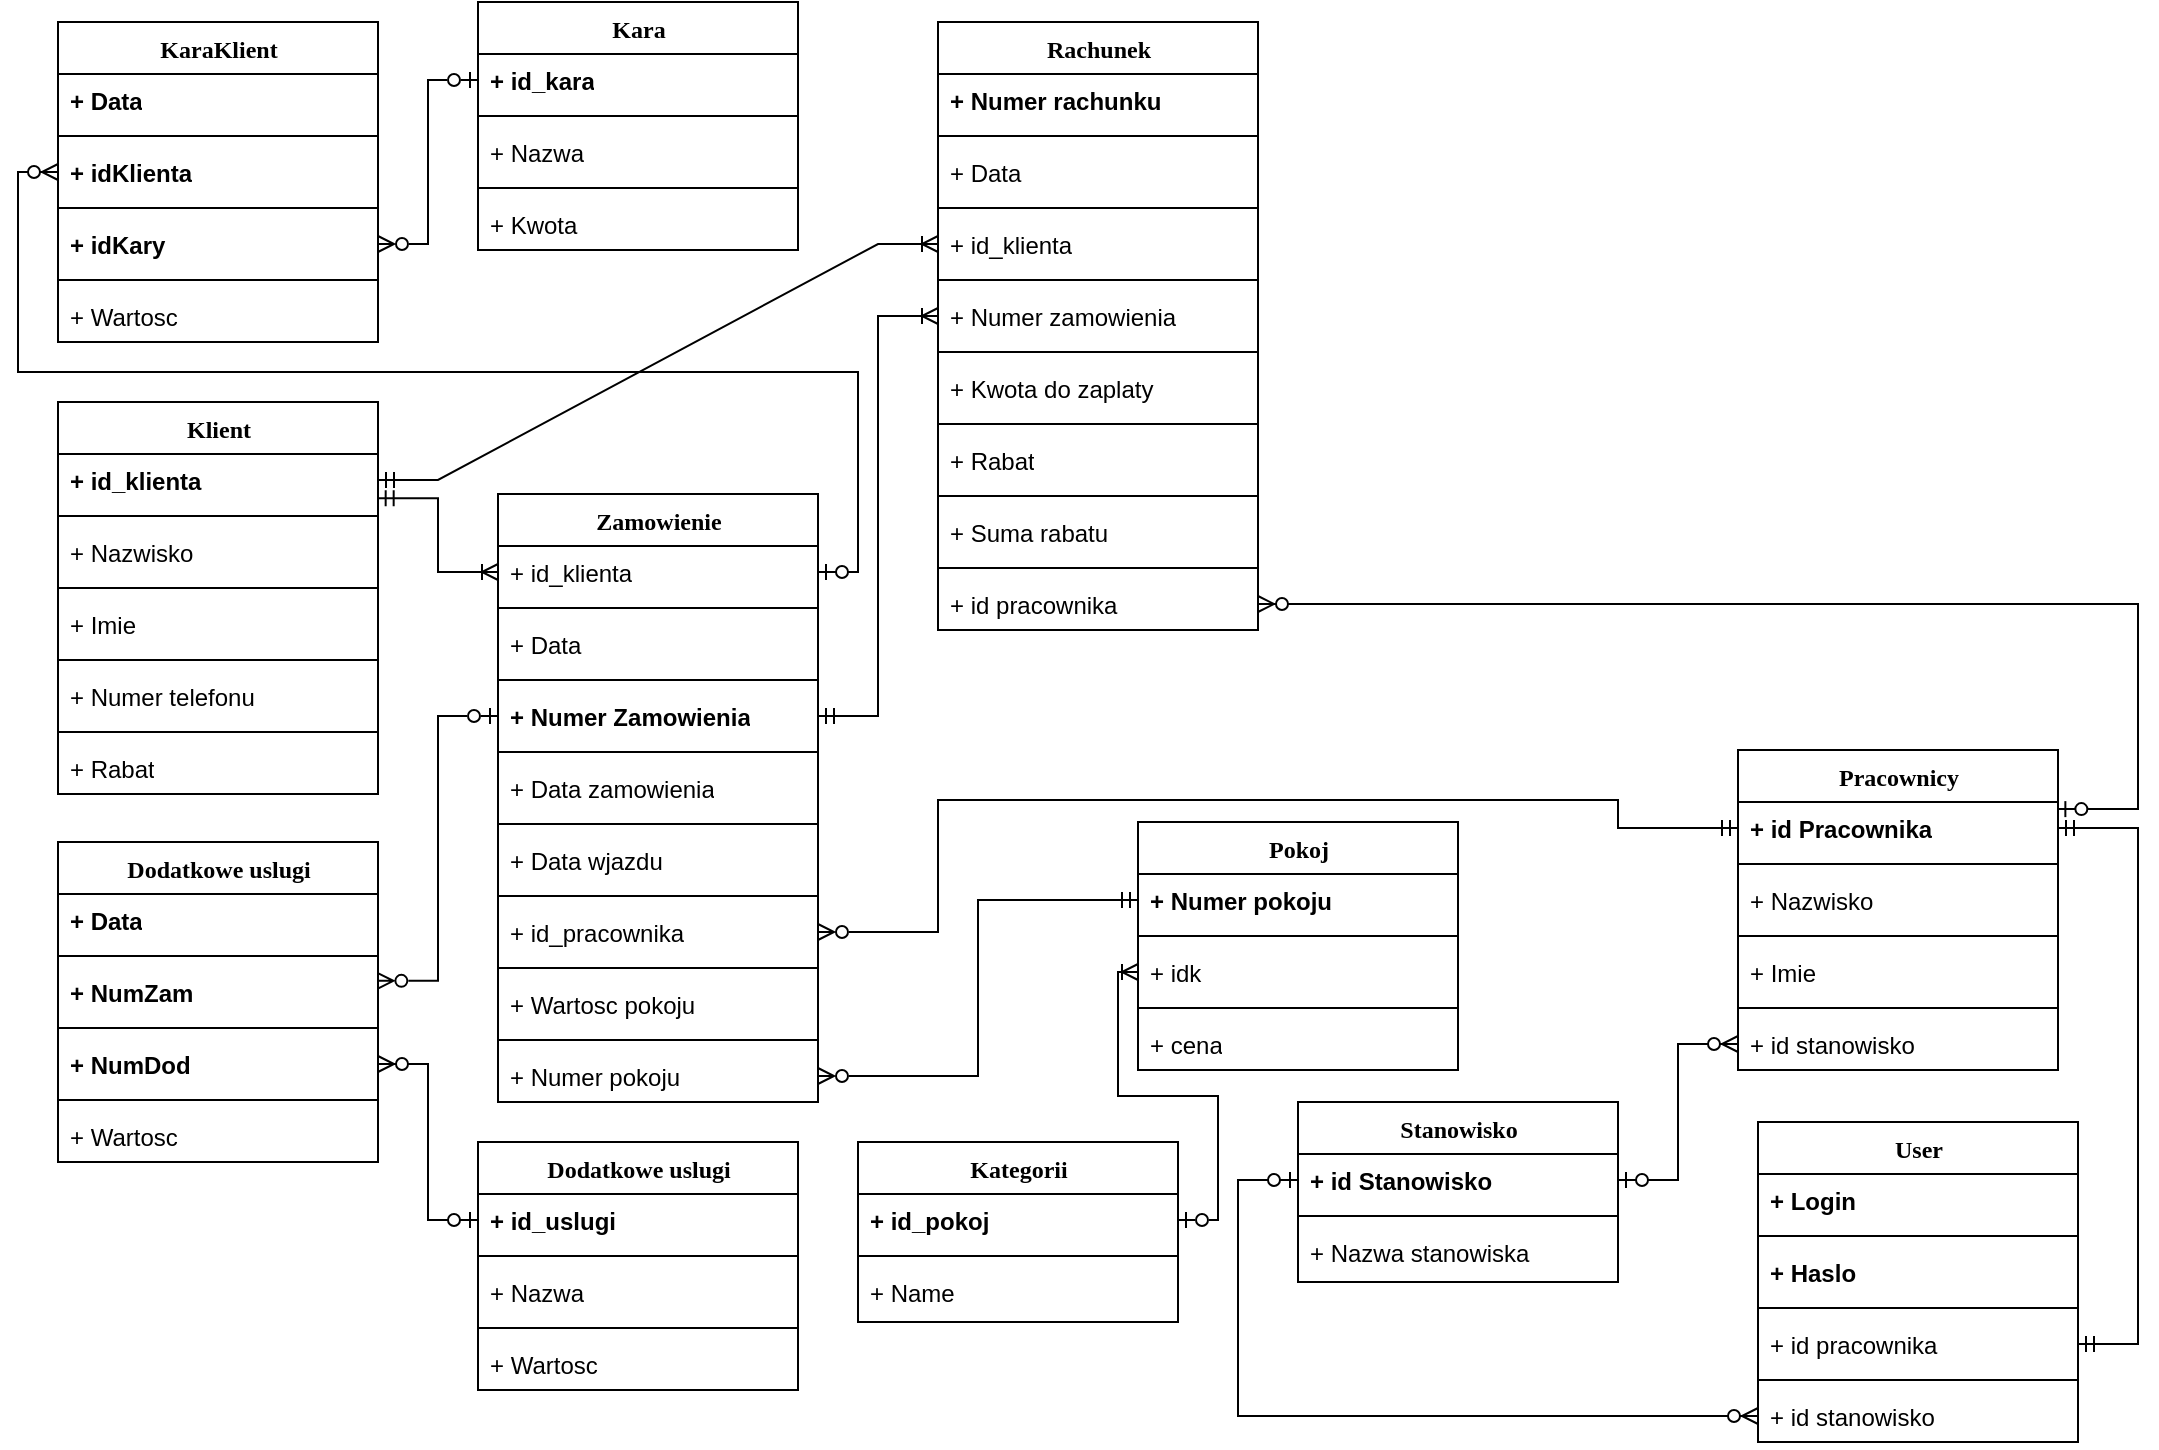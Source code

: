 <mxfile version="20.8.4" type="github">
  <diagram name="Page-1" id="9f46799a-70d6-7492-0946-bef42562c5a5">
    <mxGraphModel dx="1856" dy="417" grid="1" gridSize="10" guides="1" tooltips="1" connect="1" arrows="1" fold="1" page="1" pageScale="1" pageWidth="1100" pageHeight="850" background="none" math="0" shadow="0">
      <root>
        <mxCell id="0" />
        <mxCell id="1" parent="0" />
        <mxCell id="78961159f06e98e8-17" value="Kara" style="swimlane;html=1;fontStyle=1;align=center;verticalAlign=top;childLayout=stackLayout;horizontal=1;startSize=26;horizontalStack=0;resizeParent=1;resizeLast=0;collapsible=1;marginBottom=0;swimlaneFillColor=#ffffff;rounded=0;shadow=0;comic=0;labelBackgroundColor=none;strokeWidth=1;fillColor=none;fontFamily=Verdana;fontSize=12;strokeColor=#000000;" parent="1" vertex="1">
          <mxGeometry x="-850" y="30" width="160" height="124" as="geometry" />
        </mxCell>
        <mxCell id="78961159f06e98e8-21" value="&lt;b&gt;+ id_kara&lt;/b&gt;" style="text;html=1;strokeColor=none;fillColor=none;align=left;verticalAlign=top;spacingLeft=4;spacingRight=4;whiteSpace=wrap;overflow=hidden;rotatable=0;points=[[0,0.5],[1,0.5]];portConstraint=eastwest;" parent="78961159f06e98e8-17" vertex="1">
          <mxGeometry y="26" width="160" height="26" as="geometry" />
        </mxCell>
        <mxCell id="Z81TpOneLBkhTf4A3xL6-75" value="" style="line;strokeWidth=1;rotatable=0;dashed=0;labelPosition=right;align=left;verticalAlign=middle;spacingTop=0;spacingLeft=6;points=[];portConstraint=eastwest;strokeColor=#000000;" parent="78961159f06e98e8-17" vertex="1">
          <mxGeometry y="52" width="160" height="10" as="geometry" />
        </mxCell>
        <mxCell id="78961159f06e98e8-23" value="+ Nazwa" style="text;html=1;strokeColor=none;fillColor=none;align=left;verticalAlign=top;spacingLeft=4;spacingRight=4;whiteSpace=wrap;overflow=hidden;rotatable=0;points=[[0,0.5],[1,0.5]];portConstraint=eastwest;" parent="78961159f06e98e8-17" vertex="1">
          <mxGeometry y="62" width="160" height="26" as="geometry" />
        </mxCell>
        <mxCell id="Z81TpOneLBkhTf4A3xL6-76" value="" style="line;strokeWidth=1;rotatable=0;dashed=0;labelPosition=right;align=left;verticalAlign=middle;spacingTop=0;spacingLeft=6;points=[];portConstraint=eastwest;strokeColor=#000000;" parent="78961159f06e98e8-17" vertex="1">
          <mxGeometry y="88" width="160" height="10" as="geometry" />
        </mxCell>
        <mxCell id="78961159f06e98e8-25" value="+ Kwota" style="text;html=1;strokeColor=none;fillColor=none;align=left;verticalAlign=top;spacingLeft=4;spacingRight=4;whiteSpace=wrap;overflow=hidden;rotatable=0;points=[[0,0.5],[1,0.5]];portConstraint=eastwest;" parent="78961159f06e98e8-17" vertex="1">
          <mxGeometry y="98" width="160" height="26" as="geometry" />
        </mxCell>
        <mxCell id="CgKqXJJ97rsR_wPB1YKD-20" value="" style="edgeStyle=orthogonalEdgeStyle;fontSize=12;html=1;endArrow=ERoneToMany;startArrow=ERmandOne;rounded=0;exitX=0.999;exitY=0.849;exitDx=0;exitDy=0;exitPerimeter=0;" parent="1" source="Z81TpOneLBkhTf4A3xL6-35" target="Z81TpOneLBkhTf4A3xL6-78" edge="1">
          <mxGeometry width="100" height="100" relative="1" as="geometry">
            <mxPoint x="-690" y="220" as="sourcePoint" />
            <mxPoint x="-480" y="400" as="targetPoint" />
          </mxGeometry>
        </mxCell>
        <mxCell id="CgKqXJJ97rsR_wPB1YKD-32" value="" style="edgeStyle=orthogonalEdgeStyle;fontSize=12;html=1;endArrow=ERoneToMany;startArrow=ERzeroToOne;rounded=0;entryX=0;entryY=0.5;entryDx=0;entryDy=0;exitX=1;exitY=0.5;exitDx=0;exitDy=0;startFill=0;" parent="1" source="Z81TpOneLBkhTf4A3xL6-135" target="Z81TpOneLBkhTf4A3xL6-141" edge="1">
          <mxGeometry width="100" height="100" relative="1" as="geometry">
            <mxPoint x="-340" y="340" as="sourcePoint" />
            <mxPoint x="-180" y="171" as="targetPoint" />
            <Array as="points">
              <mxPoint x="-480" y="639" />
              <mxPoint x="-480" y="577" />
              <mxPoint x="-530" y="577" />
              <mxPoint x="-530" y="515" />
            </Array>
          </mxGeometry>
        </mxCell>
        <mxCell id="CgKqXJJ97rsR_wPB1YKD-57" value="" style="edgeStyle=elbowEdgeStyle;fontSize=12;html=1;endArrow=ERoneToMany;startArrow=ERmandOne;rounded=0;exitX=1;exitY=0.5;exitDx=0;exitDy=0;entryX=0;entryY=0.5;entryDx=0;entryDy=0;" parent="1" source="Z81TpOneLBkhTf4A3xL6-82" target="Z81TpOneLBkhTf4A3xL6-151" edge="1">
          <mxGeometry width="100" height="100" relative="1" as="geometry">
            <mxPoint x="-690" y="190" as="sourcePoint" />
            <mxPoint x="-605.76" y="55.411" as="targetPoint" />
          </mxGeometry>
        </mxCell>
        <mxCell id="iCrkDSAGU-y27QONDzIO-8" value="" style="edgeStyle=orthogonalEdgeStyle;fontSize=12;html=1;endArrow=ERzeroToOne;startArrow=ERzeroToMany;rounded=0;exitX=0.998;exitY=0.286;exitDx=0;exitDy=0;entryX=0;entryY=0.5;entryDx=0;entryDy=0;exitPerimeter=0;startFill=0;endFill=0;" parent="1" source="Z81TpOneLBkhTf4A3xL6-60" target="Z81TpOneLBkhTf4A3xL6-82" edge="1">
          <mxGeometry width="100" height="100" relative="1" as="geometry">
            <mxPoint x="-810" y="592.5" as="sourcePoint" />
            <mxPoint x="-600" y="520" as="targetPoint" />
          </mxGeometry>
        </mxCell>
        <mxCell id="iCrkDSAGU-y27QONDzIO-9" value="" style="edgeStyle=orthogonalEdgeStyle;fontSize=12;html=1;endArrow=ERzeroToMany;startArrow=ERzeroToOne;rounded=0;" parent="1" source="Z81TpOneLBkhTf4A3xL6-55" target="Z81TpOneLBkhTf4A3xL6-61" edge="1">
          <mxGeometry width="100" height="100" relative="1" as="geometry">
            <mxPoint x="-1030.0" y="470" as="sourcePoint" />
            <mxPoint x="-680" y="310" as="targetPoint" />
          </mxGeometry>
        </mxCell>
        <mxCell id="Z81TpOneLBkhTf4A3xL6-17" value="KaraKlient" style="swimlane;html=1;fontStyle=1;align=center;verticalAlign=top;childLayout=stackLayout;horizontal=1;startSize=26;horizontalStack=0;resizeParent=1;resizeLast=0;collapsible=1;marginBottom=0;swimlaneFillColor=#ffffff;rounded=0;shadow=0;comic=0;labelBackgroundColor=none;strokeWidth=1;fillColor=none;fontFamily=Verdana;fontSize=12;strokeColor=#000000;" parent="1" vertex="1">
          <mxGeometry x="-1060" y="40" width="160" height="160" as="geometry" />
        </mxCell>
        <mxCell id="Z81TpOneLBkhTf4A3xL6-18" value="&lt;b&gt;+ Data&lt;/b&gt;" style="text;html=1;strokeColor=none;fillColor=none;align=left;verticalAlign=top;spacingLeft=4;spacingRight=4;whiteSpace=wrap;overflow=hidden;rotatable=0;points=[[0,0.5],[1,0.5]];portConstraint=eastwest;" parent="Z81TpOneLBkhTf4A3xL6-17" vertex="1">
          <mxGeometry y="26" width="160" height="26" as="geometry" />
        </mxCell>
        <mxCell id="Z81TpOneLBkhTf4A3xL6-72" value="" style="line;strokeWidth=1;rotatable=0;dashed=0;labelPosition=right;align=left;verticalAlign=middle;spacingTop=0;spacingLeft=6;points=[];portConstraint=eastwest;strokeColor=#000000;" parent="Z81TpOneLBkhTf4A3xL6-17" vertex="1">
          <mxGeometry y="52" width="160" height="10" as="geometry" />
        </mxCell>
        <mxCell id="Z81TpOneLBkhTf4A3xL6-19" value="&lt;b&gt;+ idKlienta&lt;/b&gt;" style="text;html=1;strokeColor=none;fillColor=none;align=left;verticalAlign=top;spacingLeft=4;spacingRight=4;whiteSpace=wrap;overflow=hidden;rotatable=0;points=[[0,0.5],[1,0.5]];portConstraint=eastwest;" parent="Z81TpOneLBkhTf4A3xL6-17" vertex="1">
          <mxGeometry y="62" width="160" height="26" as="geometry" />
        </mxCell>
        <mxCell id="Z81TpOneLBkhTf4A3xL6-73" value="" style="line;strokeWidth=1;rotatable=0;dashed=0;labelPosition=right;align=left;verticalAlign=middle;spacingTop=0;spacingLeft=6;points=[];portConstraint=eastwest;strokeColor=#000000;" parent="Z81TpOneLBkhTf4A3xL6-17" vertex="1">
          <mxGeometry y="88" width="160" height="10" as="geometry" />
        </mxCell>
        <mxCell id="Z81TpOneLBkhTf4A3xL6-20" value="&lt;b&gt;+ idKary&lt;/b&gt;" style="text;html=1;strokeColor=none;fillColor=none;align=left;verticalAlign=top;spacingLeft=4;spacingRight=4;whiteSpace=wrap;overflow=hidden;rotatable=0;points=[[0,0.5],[1,0.5]];portConstraint=eastwest;" parent="Z81TpOneLBkhTf4A3xL6-17" vertex="1">
          <mxGeometry y="98" width="160" height="26" as="geometry" />
        </mxCell>
        <mxCell id="Z81TpOneLBkhTf4A3xL6-74" value="" style="line;strokeWidth=1;rotatable=0;dashed=0;labelPosition=right;align=left;verticalAlign=middle;spacingTop=0;spacingLeft=6;points=[];portConstraint=eastwest;strokeColor=#000000;" parent="Z81TpOneLBkhTf4A3xL6-17" vertex="1">
          <mxGeometry y="124" width="160" height="10" as="geometry" />
        </mxCell>
        <mxCell id="Z81TpOneLBkhTf4A3xL6-22" value="+ Wartosc" style="text;html=1;strokeColor=none;fillColor=none;align=left;verticalAlign=top;spacingLeft=4;spacingRight=4;whiteSpace=wrap;overflow=hidden;rotatable=0;points=[[0,0.5],[1,0.5]];portConstraint=eastwest;" parent="Z81TpOneLBkhTf4A3xL6-17" vertex="1">
          <mxGeometry y="134" width="160" height="26" as="geometry" />
        </mxCell>
        <mxCell id="Z81TpOneLBkhTf4A3xL6-34" value="Klient" style="swimlane;html=1;fontStyle=1;align=center;verticalAlign=top;childLayout=stackLayout;horizontal=1;startSize=26;horizontalStack=0;resizeParent=1;resizeLast=0;collapsible=1;marginBottom=0;swimlaneFillColor=#ffffff;rounded=0;shadow=0;comic=0;labelBackgroundColor=none;strokeWidth=1;fillColor=none;fontFamily=Verdana;fontSize=12;strokeColor=#000000;" parent="1" vertex="1">
          <mxGeometry x="-1060" y="230" width="160" height="196" as="geometry" />
        </mxCell>
        <mxCell id="Z81TpOneLBkhTf4A3xL6-35" value="&lt;b&gt;+ id_klienta&lt;/b&gt;" style="text;html=1;strokeColor=none;fillColor=none;align=left;verticalAlign=top;spacingLeft=4;spacingRight=4;whiteSpace=wrap;overflow=hidden;rotatable=0;points=[[0,0.5],[1,0.5]];portConstraint=eastwest;" parent="Z81TpOneLBkhTf4A3xL6-34" vertex="1">
          <mxGeometry y="26" width="160" height="26" as="geometry" />
        </mxCell>
        <mxCell id="Z81TpOneLBkhTf4A3xL6-68" value="" style="line;strokeWidth=1;rotatable=0;dashed=0;labelPosition=right;align=left;verticalAlign=middle;spacingTop=0;spacingLeft=6;points=[];portConstraint=eastwest;strokeColor=#000000;" parent="Z81TpOneLBkhTf4A3xL6-34" vertex="1">
          <mxGeometry y="52" width="160" height="10" as="geometry" />
        </mxCell>
        <mxCell id="Z81TpOneLBkhTf4A3xL6-36" value="+ Nazwisko" style="text;html=1;strokeColor=none;fillColor=none;align=left;verticalAlign=top;spacingLeft=4;spacingRight=4;whiteSpace=wrap;overflow=hidden;rotatable=0;points=[[0,0.5],[1,0.5]];portConstraint=eastwest;" parent="Z81TpOneLBkhTf4A3xL6-34" vertex="1">
          <mxGeometry y="62" width="160" height="26" as="geometry" />
        </mxCell>
        <mxCell id="Z81TpOneLBkhTf4A3xL6-69" value="" style="line;strokeWidth=1;rotatable=0;dashed=0;labelPosition=right;align=left;verticalAlign=middle;spacingTop=0;spacingLeft=6;points=[];portConstraint=eastwest;strokeColor=#000000;" parent="Z81TpOneLBkhTf4A3xL6-34" vertex="1">
          <mxGeometry y="88" width="160" height="10" as="geometry" />
        </mxCell>
        <mxCell id="Z81TpOneLBkhTf4A3xL6-37" value="+ Imie" style="text;html=1;strokeColor=none;fillColor=none;align=left;verticalAlign=top;spacingLeft=4;spacingRight=4;whiteSpace=wrap;overflow=hidden;rotatable=0;points=[[0,0.5],[1,0.5]];portConstraint=eastwest;" parent="Z81TpOneLBkhTf4A3xL6-34" vertex="1">
          <mxGeometry y="98" width="160" height="26" as="geometry" />
        </mxCell>
        <mxCell id="Z81TpOneLBkhTf4A3xL6-70" value="" style="line;strokeWidth=1;rotatable=0;dashed=0;labelPosition=right;align=left;verticalAlign=middle;spacingTop=0;spacingLeft=6;points=[];portConstraint=eastwest;strokeColor=#000000;" parent="Z81TpOneLBkhTf4A3xL6-34" vertex="1">
          <mxGeometry y="124" width="160" height="10" as="geometry" />
        </mxCell>
        <mxCell id="Z81TpOneLBkhTf4A3xL6-38" value="+ Numer telefonu" style="text;html=1;strokeColor=none;fillColor=none;align=left;verticalAlign=top;spacingLeft=4;spacingRight=4;whiteSpace=wrap;overflow=hidden;rotatable=0;points=[[0,0.5],[1,0.5]];portConstraint=eastwest;" parent="Z81TpOneLBkhTf4A3xL6-34" vertex="1">
          <mxGeometry y="134" width="160" height="26" as="geometry" />
        </mxCell>
        <mxCell id="Z81TpOneLBkhTf4A3xL6-71" value="" style="line;strokeWidth=1;rotatable=0;dashed=0;labelPosition=right;align=left;verticalAlign=middle;spacingTop=0;spacingLeft=6;points=[];portConstraint=eastwest;strokeColor=#000000;" parent="Z81TpOneLBkhTf4A3xL6-34" vertex="1">
          <mxGeometry y="160" width="160" height="10" as="geometry" />
        </mxCell>
        <mxCell id="Z81TpOneLBkhTf4A3xL6-39" value="+ Rabat" style="text;html=1;strokeColor=none;fillColor=none;align=left;verticalAlign=top;spacingLeft=4;spacingRight=4;whiteSpace=wrap;overflow=hidden;rotatable=0;points=[[0,0.5],[1,0.5]];portConstraint=eastwest;" parent="Z81TpOneLBkhTf4A3xL6-34" vertex="1">
          <mxGeometry y="170" width="160" height="26" as="geometry" />
        </mxCell>
        <mxCell id="Z81TpOneLBkhTf4A3xL6-54" value="Dodatkowe uslugi" style="swimlane;html=1;fontStyle=1;align=center;verticalAlign=top;childLayout=stackLayout;horizontal=1;startSize=26;horizontalStack=0;resizeParent=1;resizeLast=0;collapsible=1;marginBottom=0;swimlaneFillColor=#ffffff;rounded=0;shadow=0;comic=0;labelBackgroundColor=none;strokeWidth=1;fillColor=none;fontFamily=Verdana;fontSize=12;strokeColor=#000000;" parent="1" vertex="1">
          <mxGeometry x="-850" y="600" width="160" height="124" as="geometry" />
        </mxCell>
        <mxCell id="Z81TpOneLBkhTf4A3xL6-55" value="&lt;b&gt;+ id_uslugi&lt;/b&gt;" style="text;html=1;strokeColor=none;fillColor=none;align=left;verticalAlign=top;spacingLeft=4;spacingRight=4;whiteSpace=wrap;overflow=hidden;rotatable=0;points=[[0,0.5],[1,0.5]];portConstraint=eastwest;" parent="Z81TpOneLBkhTf4A3xL6-54" vertex="1">
          <mxGeometry y="26" width="160" height="26" as="geometry" />
        </mxCell>
        <mxCell id="Z81TpOneLBkhTf4A3xL6-63" value="" style="line;strokeWidth=1;rotatable=0;dashed=0;labelPosition=right;align=left;verticalAlign=middle;spacingTop=0;spacingLeft=6;points=[];portConstraint=eastwest;strokeColor=#000000;" parent="Z81TpOneLBkhTf4A3xL6-54" vertex="1">
          <mxGeometry y="52" width="160" height="10" as="geometry" />
        </mxCell>
        <mxCell id="Z81TpOneLBkhTf4A3xL6-56" value="+ Nazwa" style="text;html=1;strokeColor=none;fillColor=none;align=left;verticalAlign=top;spacingLeft=4;spacingRight=4;whiteSpace=wrap;overflow=hidden;rotatable=0;points=[[0,0.5],[1,0.5]];portConstraint=eastwest;" parent="Z81TpOneLBkhTf4A3xL6-54" vertex="1">
          <mxGeometry y="62" width="160" height="26" as="geometry" />
        </mxCell>
        <mxCell id="Z81TpOneLBkhTf4A3xL6-64" value="" style="line;strokeWidth=1;rotatable=0;dashed=0;labelPosition=right;align=left;verticalAlign=middle;spacingTop=0;spacingLeft=6;points=[];portConstraint=eastwest;strokeColor=#000000;" parent="Z81TpOneLBkhTf4A3xL6-54" vertex="1">
          <mxGeometry y="88" width="160" height="10" as="geometry" />
        </mxCell>
        <mxCell id="Z81TpOneLBkhTf4A3xL6-57" value="+ Wartosc" style="text;html=1;strokeColor=none;fillColor=none;align=left;verticalAlign=top;spacingLeft=4;spacingRight=4;whiteSpace=wrap;overflow=hidden;rotatable=0;points=[[0,0.5],[1,0.5]];portConstraint=eastwest;" parent="Z81TpOneLBkhTf4A3xL6-54" vertex="1">
          <mxGeometry y="98" width="160" height="26" as="geometry" />
        </mxCell>
        <mxCell id="Z81TpOneLBkhTf4A3xL6-58" value="Dodatkowe uslugi" style="swimlane;html=1;fontStyle=1;align=center;verticalAlign=top;childLayout=stackLayout;horizontal=1;startSize=26;horizontalStack=0;resizeParent=1;resizeLast=0;collapsible=1;marginBottom=0;swimlaneFillColor=#ffffff;rounded=0;shadow=0;comic=0;labelBackgroundColor=none;strokeWidth=1;fillColor=none;fontFamily=Verdana;fontSize=12;strokeColor=#000000;" parent="1" vertex="1">
          <mxGeometry x="-1060" y="450" width="160" height="160" as="geometry" />
        </mxCell>
        <mxCell id="Z81TpOneLBkhTf4A3xL6-59" value="&lt;b&gt;+ Data&lt;/b&gt;" style="text;html=1;strokeColor=none;fillColor=none;align=left;verticalAlign=top;spacingLeft=4;spacingRight=4;whiteSpace=wrap;overflow=hidden;rotatable=0;points=[[0,0.5],[1,0.5]];portConstraint=eastwest;" parent="Z81TpOneLBkhTf4A3xL6-58" vertex="1">
          <mxGeometry y="26" width="160" height="26" as="geometry" />
        </mxCell>
        <mxCell id="Z81TpOneLBkhTf4A3xL6-65" value="" style="line;strokeWidth=1;rotatable=0;dashed=0;labelPosition=right;align=left;verticalAlign=middle;spacingTop=0;spacingLeft=6;points=[];portConstraint=eastwest;strokeColor=#000000;" parent="Z81TpOneLBkhTf4A3xL6-58" vertex="1">
          <mxGeometry y="52" width="160" height="10" as="geometry" />
        </mxCell>
        <mxCell id="Z81TpOneLBkhTf4A3xL6-60" value="&lt;b&gt;+ NumZam&lt;/b&gt;" style="text;html=1;strokeColor=none;fillColor=none;align=left;verticalAlign=top;spacingLeft=4;spacingRight=4;whiteSpace=wrap;overflow=hidden;rotatable=0;points=[[0,0.5],[1,0.5]];portConstraint=eastwest;" parent="Z81TpOneLBkhTf4A3xL6-58" vertex="1">
          <mxGeometry y="62" width="160" height="26" as="geometry" />
        </mxCell>
        <mxCell id="Z81TpOneLBkhTf4A3xL6-66" value="" style="line;strokeWidth=1;rotatable=0;dashed=0;labelPosition=right;align=left;verticalAlign=middle;spacingTop=0;spacingLeft=6;points=[];portConstraint=eastwest;strokeColor=#000000;" parent="Z81TpOneLBkhTf4A3xL6-58" vertex="1">
          <mxGeometry y="88" width="160" height="10" as="geometry" />
        </mxCell>
        <mxCell id="Z81TpOneLBkhTf4A3xL6-61" value="&lt;b&gt;+ NumDod&lt;/b&gt;" style="text;html=1;strokeColor=none;fillColor=none;align=left;verticalAlign=top;spacingLeft=4;spacingRight=4;whiteSpace=wrap;overflow=hidden;rotatable=0;points=[[0,0.5],[1,0.5]];portConstraint=eastwest;" parent="Z81TpOneLBkhTf4A3xL6-58" vertex="1">
          <mxGeometry y="98" width="160" height="26" as="geometry" />
        </mxCell>
        <mxCell id="Z81TpOneLBkhTf4A3xL6-67" value="" style="line;strokeWidth=1;rotatable=0;dashed=0;labelPosition=right;align=left;verticalAlign=middle;spacingTop=0;spacingLeft=6;points=[];portConstraint=eastwest;strokeColor=#000000;" parent="Z81TpOneLBkhTf4A3xL6-58" vertex="1">
          <mxGeometry y="124" width="160" height="10" as="geometry" />
        </mxCell>
        <mxCell id="Z81TpOneLBkhTf4A3xL6-62" value="+ Wartosc" style="text;html=1;strokeColor=none;fillColor=none;align=left;verticalAlign=top;spacingLeft=4;spacingRight=4;whiteSpace=wrap;overflow=hidden;rotatable=0;points=[[0,0.5],[1,0.5]];portConstraint=eastwest;" parent="Z81TpOneLBkhTf4A3xL6-58" vertex="1">
          <mxGeometry y="134" width="160" height="26" as="geometry" />
        </mxCell>
        <mxCell id="Z81TpOneLBkhTf4A3xL6-77" value="Zamowienie" style="swimlane;html=1;fontStyle=1;align=center;verticalAlign=top;childLayout=stackLayout;horizontal=1;startSize=26;horizontalStack=0;resizeParent=1;resizeLast=0;collapsible=1;marginBottom=0;swimlaneFillColor=#ffffff;rounded=0;shadow=0;comic=0;labelBackgroundColor=none;strokeWidth=1;fillColor=none;fontFamily=Verdana;fontSize=12;strokeColor=#000000;" parent="1" vertex="1">
          <mxGeometry x="-840" y="276" width="160" height="304" as="geometry" />
        </mxCell>
        <mxCell id="Z81TpOneLBkhTf4A3xL6-78" value="+ id_klienta" style="text;html=1;strokeColor=none;fillColor=none;align=left;verticalAlign=top;spacingLeft=4;spacingRight=4;whiteSpace=wrap;overflow=hidden;rotatable=0;points=[[0,0.5],[1,0.5]];portConstraint=eastwest;" parent="Z81TpOneLBkhTf4A3xL6-77" vertex="1">
          <mxGeometry y="26" width="160" height="26" as="geometry" />
        </mxCell>
        <mxCell id="Z81TpOneLBkhTf4A3xL6-79" value="" style="line;strokeWidth=1;rotatable=0;dashed=0;labelPosition=right;align=left;verticalAlign=middle;spacingTop=0;spacingLeft=6;points=[];portConstraint=eastwest;strokeColor=#000000;" parent="Z81TpOneLBkhTf4A3xL6-77" vertex="1">
          <mxGeometry y="52" width="160" height="10" as="geometry" />
        </mxCell>
        <mxCell id="Z81TpOneLBkhTf4A3xL6-80" value="+ Data" style="text;html=1;strokeColor=none;fillColor=none;align=left;verticalAlign=top;spacingLeft=4;spacingRight=4;whiteSpace=wrap;overflow=hidden;rotatable=0;points=[[0,0.5],[1,0.5]];portConstraint=eastwest;" parent="Z81TpOneLBkhTf4A3xL6-77" vertex="1">
          <mxGeometry y="62" width="160" height="26" as="geometry" />
        </mxCell>
        <mxCell id="Z81TpOneLBkhTf4A3xL6-81" value="" style="line;strokeWidth=1;rotatable=0;dashed=0;labelPosition=right;align=left;verticalAlign=middle;spacingTop=0;spacingLeft=6;points=[];portConstraint=eastwest;strokeColor=#000000;" parent="Z81TpOneLBkhTf4A3xL6-77" vertex="1">
          <mxGeometry y="88" width="160" height="10" as="geometry" />
        </mxCell>
        <mxCell id="Z81TpOneLBkhTf4A3xL6-82" value="&lt;b&gt;+ Numer Zamowienia&lt;/b&gt;" style="text;html=1;strokeColor=none;fillColor=none;align=left;verticalAlign=top;spacingLeft=4;spacingRight=4;whiteSpace=wrap;overflow=hidden;rotatable=0;points=[[0,0.5],[1,0.5]];portConstraint=eastwest;" parent="Z81TpOneLBkhTf4A3xL6-77" vertex="1">
          <mxGeometry y="98" width="160" height="26" as="geometry" />
        </mxCell>
        <mxCell id="Z81TpOneLBkhTf4A3xL6-83" value="" style="line;strokeWidth=1;rotatable=0;dashed=0;labelPosition=right;align=left;verticalAlign=middle;spacingTop=0;spacingLeft=6;points=[];portConstraint=eastwest;strokeColor=#000000;" parent="Z81TpOneLBkhTf4A3xL6-77" vertex="1">
          <mxGeometry y="124" width="160" height="10" as="geometry" />
        </mxCell>
        <mxCell id="Z81TpOneLBkhTf4A3xL6-84" value="+ Data zamowienia" style="text;html=1;strokeColor=none;fillColor=none;align=left;verticalAlign=top;spacingLeft=4;spacingRight=4;whiteSpace=wrap;overflow=hidden;rotatable=0;points=[[0,0.5],[1,0.5]];portConstraint=eastwest;" parent="Z81TpOneLBkhTf4A3xL6-77" vertex="1">
          <mxGeometry y="134" width="160" height="26" as="geometry" />
        </mxCell>
        <mxCell id="Z81TpOneLBkhTf4A3xL6-85" value="" style="line;strokeWidth=1;rotatable=0;dashed=0;labelPosition=right;align=left;verticalAlign=middle;spacingTop=0;spacingLeft=6;points=[];portConstraint=eastwest;strokeColor=#000000;" parent="Z81TpOneLBkhTf4A3xL6-77" vertex="1">
          <mxGeometry y="160" width="160" height="10" as="geometry" />
        </mxCell>
        <mxCell id="Z81TpOneLBkhTf4A3xL6-86" value="+ Data wjazdu" style="text;html=1;strokeColor=none;fillColor=none;align=left;verticalAlign=top;spacingLeft=4;spacingRight=4;whiteSpace=wrap;overflow=hidden;rotatable=0;points=[[0,0.5],[1,0.5]];portConstraint=eastwest;" parent="Z81TpOneLBkhTf4A3xL6-77" vertex="1">
          <mxGeometry y="170" width="160" height="26" as="geometry" />
        </mxCell>
        <mxCell id="Z81TpOneLBkhTf4A3xL6-91" value="" style="line;strokeWidth=1;rotatable=0;dashed=0;labelPosition=right;align=left;verticalAlign=middle;spacingTop=0;spacingLeft=6;points=[];portConstraint=eastwest;strokeColor=#000000;" parent="Z81TpOneLBkhTf4A3xL6-77" vertex="1">
          <mxGeometry y="196" width="160" height="10" as="geometry" />
        </mxCell>
        <mxCell id="Z81TpOneLBkhTf4A3xL6-89" value="+ id_pracownika" style="text;html=1;strokeColor=none;fillColor=none;align=left;verticalAlign=top;spacingLeft=4;spacingRight=4;whiteSpace=wrap;overflow=hidden;rotatable=0;points=[[0,0.5],[1,0.5]];portConstraint=eastwest;" parent="Z81TpOneLBkhTf4A3xL6-77" vertex="1">
          <mxGeometry y="206" width="160" height="26" as="geometry" />
        </mxCell>
        <mxCell id="Z81TpOneLBkhTf4A3xL6-92" value="" style="line;strokeWidth=1;rotatable=0;dashed=0;labelPosition=right;align=left;verticalAlign=middle;spacingTop=0;spacingLeft=6;points=[];portConstraint=eastwest;strokeColor=#000000;" parent="Z81TpOneLBkhTf4A3xL6-77" vertex="1">
          <mxGeometry y="232" width="160" height="10" as="geometry" />
        </mxCell>
        <mxCell id="Z81TpOneLBkhTf4A3xL6-87" value="+ Wartosc pokoju" style="text;html=1;strokeColor=none;fillColor=none;align=left;verticalAlign=top;spacingLeft=4;spacingRight=4;whiteSpace=wrap;overflow=hidden;rotatable=0;points=[[0,0.5],[1,0.5]];portConstraint=eastwest;" parent="Z81TpOneLBkhTf4A3xL6-77" vertex="1">
          <mxGeometry y="242" width="160" height="26" as="geometry" />
        </mxCell>
        <mxCell id="Z81TpOneLBkhTf4A3xL6-93" value="" style="line;strokeWidth=1;rotatable=0;dashed=0;labelPosition=right;align=left;verticalAlign=middle;spacingTop=0;spacingLeft=6;points=[];portConstraint=eastwest;strokeColor=#000000;" parent="Z81TpOneLBkhTf4A3xL6-77" vertex="1">
          <mxGeometry y="268" width="160" height="10" as="geometry" />
        </mxCell>
        <mxCell id="Z81TpOneLBkhTf4A3xL6-90" value="+ Numer pokoju" style="text;html=1;strokeColor=none;fillColor=none;align=left;verticalAlign=top;spacingLeft=4;spacingRight=4;whiteSpace=wrap;overflow=hidden;rotatable=0;points=[[0,0.5],[1,0.5]];portConstraint=eastwest;" parent="Z81TpOneLBkhTf4A3xL6-77" vertex="1">
          <mxGeometry y="278" width="160" height="26" as="geometry" />
        </mxCell>
        <mxCell id="Z81TpOneLBkhTf4A3xL6-101" value="" style="fontSize=12;html=1;endArrow=ERzeroToMany;startArrow=ERzeroToOne;exitX=1;exitY=0.5;exitDx=0;exitDy=0;entryX=0;entryY=0.5;entryDx=0;entryDy=0;rounded=0;edgeStyle=orthogonalEdgeStyle;" parent="1" source="Z81TpOneLBkhTf4A3xL6-78" target="Z81TpOneLBkhTf4A3xL6-19" edge="1">
          <mxGeometry width="100" height="100" relative="1" as="geometry">
            <mxPoint x="-860" y="340" as="sourcePoint" />
            <mxPoint x="-760" y="240" as="targetPoint" />
            <Array as="points">
              <mxPoint x="-660" y="315" />
              <mxPoint x="-660" y="215" />
              <mxPoint x="-1080" y="215" />
              <mxPoint x="-1080" y="115" />
            </Array>
          </mxGeometry>
        </mxCell>
        <mxCell id="Z81TpOneLBkhTf4A3xL6-104" value="Stanowisko" style="swimlane;html=1;fontStyle=1;align=center;verticalAlign=top;childLayout=stackLayout;horizontal=1;startSize=26;horizontalStack=0;resizeParent=1;resizeLast=0;collapsible=1;marginBottom=0;swimlaneFillColor=#ffffff;rounded=0;shadow=0;comic=0;labelBackgroundColor=none;strokeWidth=1;fillColor=none;fontFamily=Verdana;fontSize=12;strokeColor=#000000;" parent="1" vertex="1">
          <mxGeometry x="-440" y="580" width="160" height="90" as="geometry" />
        </mxCell>
        <mxCell id="Z81TpOneLBkhTf4A3xL6-105" value="&lt;b&gt;+ id Stanowisko&lt;/b&gt;" style="text;html=1;strokeColor=none;fillColor=none;align=left;verticalAlign=top;spacingLeft=4;spacingRight=4;whiteSpace=wrap;overflow=hidden;rotatable=0;points=[[0,0.5],[1,0.5]];portConstraint=eastwest;" parent="Z81TpOneLBkhTf4A3xL6-104" vertex="1">
          <mxGeometry y="26" width="160" height="26" as="geometry" />
        </mxCell>
        <mxCell id="Z81TpOneLBkhTf4A3xL6-106" value="" style="line;strokeWidth=1;rotatable=0;dashed=0;labelPosition=right;align=left;verticalAlign=middle;spacingTop=0;spacingLeft=6;points=[];portConstraint=eastwest;strokeColor=#000000;" parent="Z81TpOneLBkhTf4A3xL6-104" vertex="1">
          <mxGeometry y="52" width="160" height="10" as="geometry" />
        </mxCell>
        <mxCell id="Z81TpOneLBkhTf4A3xL6-107" value="+ Nazwa stanowiska" style="text;html=1;strokeColor=none;fillColor=none;align=left;verticalAlign=top;spacingLeft=4;spacingRight=4;whiteSpace=wrap;overflow=hidden;rotatable=0;points=[[0,0.5],[1,0.5]];portConstraint=eastwest;" parent="Z81TpOneLBkhTf4A3xL6-104" vertex="1">
          <mxGeometry y="62" width="160" height="26" as="geometry" />
        </mxCell>
        <mxCell id="Z81TpOneLBkhTf4A3xL6-110" value="User" style="swimlane;html=1;fontStyle=1;align=center;verticalAlign=top;childLayout=stackLayout;horizontal=1;startSize=26;horizontalStack=0;resizeParent=1;resizeLast=0;collapsible=1;marginBottom=0;swimlaneFillColor=#ffffff;rounded=0;shadow=0;comic=0;labelBackgroundColor=none;strokeWidth=1;fillColor=none;fontFamily=Verdana;fontSize=12;strokeColor=#000000;" parent="1" vertex="1">
          <mxGeometry x="-210" y="590" width="160" height="160" as="geometry" />
        </mxCell>
        <mxCell id="Z81TpOneLBkhTf4A3xL6-111" value="&lt;b&gt;+ Login&lt;/b&gt;" style="text;html=1;strokeColor=none;fillColor=none;align=left;verticalAlign=top;spacingLeft=4;spacingRight=4;whiteSpace=wrap;overflow=hidden;rotatable=0;points=[[0,0.5],[1,0.5]];portConstraint=eastwest;" parent="Z81TpOneLBkhTf4A3xL6-110" vertex="1">
          <mxGeometry y="26" width="160" height="26" as="geometry" />
        </mxCell>
        <mxCell id="Z81TpOneLBkhTf4A3xL6-112" value="" style="line;strokeWidth=1;rotatable=0;dashed=0;labelPosition=right;align=left;verticalAlign=middle;spacingTop=0;spacingLeft=6;points=[];portConstraint=eastwest;strokeColor=#000000;" parent="Z81TpOneLBkhTf4A3xL6-110" vertex="1">
          <mxGeometry y="52" width="160" height="10" as="geometry" />
        </mxCell>
        <mxCell id="Z81TpOneLBkhTf4A3xL6-113" value="&lt;b&gt;+ Haslo&lt;/b&gt;" style="text;html=1;strokeColor=none;fillColor=none;align=left;verticalAlign=top;spacingLeft=4;spacingRight=4;whiteSpace=wrap;overflow=hidden;rotatable=0;points=[[0,0.5],[1,0.5]];portConstraint=eastwest;" parent="Z81TpOneLBkhTf4A3xL6-110" vertex="1">
          <mxGeometry y="62" width="160" height="26" as="geometry" />
        </mxCell>
        <mxCell id="Z81TpOneLBkhTf4A3xL6-114" value="" style="line;strokeWidth=1;rotatable=0;dashed=0;labelPosition=right;align=left;verticalAlign=middle;spacingTop=0;spacingLeft=6;points=[];portConstraint=eastwest;strokeColor=#000000;" parent="Z81TpOneLBkhTf4A3xL6-110" vertex="1">
          <mxGeometry y="88" width="160" height="10" as="geometry" />
        </mxCell>
        <mxCell id="Z81TpOneLBkhTf4A3xL6-115" value="+ id pracownika" style="text;html=1;strokeColor=none;fillColor=none;align=left;verticalAlign=top;spacingLeft=4;spacingRight=4;whiteSpace=wrap;overflow=hidden;rotatable=0;points=[[0,0.5],[1,0.5]];portConstraint=eastwest;" parent="Z81TpOneLBkhTf4A3xL6-110" vertex="1">
          <mxGeometry y="98" width="160" height="26" as="geometry" />
        </mxCell>
        <mxCell id="Z81TpOneLBkhTf4A3xL6-116" value="" style="line;strokeWidth=1;rotatable=0;dashed=0;labelPosition=right;align=left;verticalAlign=middle;spacingTop=0;spacingLeft=6;points=[];portConstraint=eastwest;strokeColor=#000000;" parent="Z81TpOneLBkhTf4A3xL6-110" vertex="1">
          <mxGeometry y="124" width="160" height="10" as="geometry" />
        </mxCell>
        <mxCell id="Z81TpOneLBkhTf4A3xL6-117" value="+ id stanowisko" style="text;html=1;strokeColor=none;fillColor=none;align=left;verticalAlign=top;spacingLeft=4;spacingRight=4;whiteSpace=wrap;overflow=hidden;rotatable=0;points=[[0,0.5],[1,0.5]];portConstraint=eastwest;" parent="Z81TpOneLBkhTf4A3xL6-110" vertex="1">
          <mxGeometry y="134" width="160" height="26" as="geometry" />
        </mxCell>
        <mxCell id="Z81TpOneLBkhTf4A3xL6-119" value="Pracownicy" style="swimlane;html=1;fontStyle=1;align=center;verticalAlign=top;childLayout=stackLayout;horizontal=1;startSize=26;horizontalStack=0;resizeParent=1;resizeLast=0;collapsible=1;marginBottom=0;swimlaneFillColor=#ffffff;rounded=0;shadow=0;comic=0;labelBackgroundColor=none;strokeWidth=1;fillColor=none;fontFamily=Verdana;fontSize=12;strokeColor=#000000;" parent="1" vertex="1">
          <mxGeometry x="-220" y="404" width="160" height="160" as="geometry" />
        </mxCell>
        <mxCell id="Z81TpOneLBkhTf4A3xL6-120" value="&lt;b&gt;+ id Pracownika&lt;/b&gt;" style="text;html=1;strokeColor=none;fillColor=none;align=left;verticalAlign=top;spacingLeft=4;spacingRight=4;whiteSpace=wrap;overflow=hidden;rotatable=0;points=[[0,0.5],[1,0.5]];portConstraint=eastwest;" parent="Z81TpOneLBkhTf4A3xL6-119" vertex="1">
          <mxGeometry y="26" width="160" height="26" as="geometry" />
        </mxCell>
        <mxCell id="Z81TpOneLBkhTf4A3xL6-121" value="" style="line;strokeWidth=1;rotatable=0;dashed=0;labelPosition=right;align=left;verticalAlign=middle;spacingTop=0;spacingLeft=6;points=[];portConstraint=eastwest;strokeColor=#000000;" parent="Z81TpOneLBkhTf4A3xL6-119" vertex="1">
          <mxGeometry y="52" width="160" height="10" as="geometry" />
        </mxCell>
        <mxCell id="Z81TpOneLBkhTf4A3xL6-122" value="+ Nazwisko" style="text;html=1;strokeColor=none;fillColor=none;align=left;verticalAlign=top;spacingLeft=4;spacingRight=4;whiteSpace=wrap;overflow=hidden;rotatable=0;points=[[0,0.5],[1,0.5]];portConstraint=eastwest;" parent="Z81TpOneLBkhTf4A3xL6-119" vertex="1">
          <mxGeometry y="62" width="160" height="26" as="geometry" />
        </mxCell>
        <mxCell id="Z81TpOneLBkhTf4A3xL6-123" value="" style="line;strokeWidth=1;rotatable=0;dashed=0;labelPosition=right;align=left;verticalAlign=middle;spacingTop=0;spacingLeft=6;points=[];portConstraint=eastwest;strokeColor=#000000;" parent="Z81TpOneLBkhTf4A3xL6-119" vertex="1">
          <mxGeometry y="88" width="160" height="10" as="geometry" />
        </mxCell>
        <mxCell id="Z81TpOneLBkhTf4A3xL6-124" value="+ Imie" style="text;html=1;strokeColor=none;fillColor=none;align=left;verticalAlign=top;spacingLeft=4;spacingRight=4;whiteSpace=wrap;overflow=hidden;rotatable=0;points=[[0,0.5],[1,0.5]];portConstraint=eastwest;" parent="Z81TpOneLBkhTf4A3xL6-119" vertex="1">
          <mxGeometry y="98" width="160" height="26" as="geometry" />
        </mxCell>
        <mxCell id="Z81TpOneLBkhTf4A3xL6-125" value="" style="line;strokeWidth=1;rotatable=0;dashed=0;labelPosition=right;align=left;verticalAlign=middle;spacingTop=0;spacingLeft=6;points=[];portConstraint=eastwest;strokeColor=#000000;" parent="Z81TpOneLBkhTf4A3xL6-119" vertex="1">
          <mxGeometry y="124" width="160" height="10" as="geometry" />
        </mxCell>
        <mxCell id="Z81TpOneLBkhTf4A3xL6-126" value="+ id stanowisko" style="text;html=1;strokeColor=none;fillColor=none;align=left;verticalAlign=top;spacingLeft=4;spacingRight=4;whiteSpace=wrap;overflow=hidden;rotatable=0;points=[[0,0.5],[1,0.5]];portConstraint=eastwest;" parent="Z81TpOneLBkhTf4A3xL6-119" vertex="1">
          <mxGeometry y="134" width="160" height="26" as="geometry" />
        </mxCell>
        <mxCell id="Z81TpOneLBkhTf4A3xL6-127" value="" style="edgeStyle=orthogonalEdgeStyle;fontSize=12;html=1;endArrow=ERmandOne;startArrow=ERmandOne;rounded=0;exitX=1;exitY=0.5;exitDx=0;exitDy=0;" parent="1" source="Z81TpOneLBkhTf4A3xL6-115" target="Z81TpOneLBkhTf4A3xL6-120" edge="1">
          <mxGeometry width="100" height="100" relative="1" as="geometry">
            <mxPoint x="-350" y="560" as="sourcePoint" />
            <mxPoint x="-250" y="460" as="targetPoint" />
            <Array as="points">
              <mxPoint x="-20" y="701" />
              <mxPoint x="-20" y="443" />
            </Array>
          </mxGeometry>
        </mxCell>
        <mxCell id="Z81TpOneLBkhTf4A3xL6-129" value="" style="edgeStyle=entityRelationEdgeStyle;fontSize=12;html=1;endArrow=ERzeroToMany;startArrow=ERzeroToOne;rounded=0;exitX=1;exitY=0.5;exitDx=0;exitDy=0;entryX=0;entryY=0.5;entryDx=0;entryDy=0;" parent="1" source="Z81TpOneLBkhTf4A3xL6-105" target="Z81TpOneLBkhTf4A3xL6-126" edge="1">
          <mxGeometry width="100" height="100" relative="1" as="geometry">
            <mxPoint x="-350" y="560" as="sourcePoint" />
            <mxPoint x="-250" y="460" as="targetPoint" />
          </mxGeometry>
        </mxCell>
        <mxCell id="Z81TpOneLBkhTf4A3xL6-134" value="Kategorii" style="swimlane;html=1;fontStyle=1;align=center;verticalAlign=top;childLayout=stackLayout;horizontal=1;startSize=26;horizontalStack=0;resizeParent=1;resizeLast=0;collapsible=1;marginBottom=0;swimlaneFillColor=#ffffff;rounded=0;shadow=0;comic=0;labelBackgroundColor=none;strokeWidth=1;fillColor=none;fontFamily=Verdana;fontSize=12;strokeColor=#000000;" parent="1" vertex="1">
          <mxGeometry x="-660" y="600" width="160" height="90" as="geometry" />
        </mxCell>
        <mxCell id="Z81TpOneLBkhTf4A3xL6-135" value="&lt;b&gt;+ id_pokoj&lt;/b&gt;" style="text;html=1;strokeColor=none;fillColor=none;align=left;verticalAlign=top;spacingLeft=4;spacingRight=4;whiteSpace=wrap;overflow=hidden;rotatable=0;points=[[0,0.5],[1,0.5]];portConstraint=eastwest;" parent="Z81TpOneLBkhTf4A3xL6-134" vertex="1">
          <mxGeometry y="26" width="160" height="26" as="geometry" />
        </mxCell>
        <mxCell id="Z81TpOneLBkhTf4A3xL6-136" value="" style="line;strokeWidth=1;rotatable=0;dashed=0;labelPosition=right;align=left;verticalAlign=middle;spacingTop=0;spacingLeft=6;points=[];portConstraint=eastwest;strokeColor=#000000;" parent="Z81TpOneLBkhTf4A3xL6-134" vertex="1">
          <mxGeometry y="52" width="160" height="10" as="geometry" />
        </mxCell>
        <mxCell id="Z81TpOneLBkhTf4A3xL6-137" value="+ Name" style="text;html=1;strokeColor=none;fillColor=none;align=left;verticalAlign=top;spacingLeft=4;spacingRight=4;whiteSpace=wrap;overflow=hidden;rotatable=0;points=[[0,0.5],[1,0.5]];portConstraint=eastwest;" parent="Z81TpOneLBkhTf4A3xL6-134" vertex="1">
          <mxGeometry y="62" width="160" height="26" as="geometry" />
        </mxCell>
        <mxCell id="Z81TpOneLBkhTf4A3xL6-138" value="Pokoj" style="swimlane;html=1;fontStyle=1;align=center;verticalAlign=top;childLayout=stackLayout;horizontal=1;startSize=26;horizontalStack=0;resizeParent=1;resizeLast=0;collapsible=1;marginBottom=0;swimlaneFillColor=#ffffff;rounded=0;shadow=0;comic=0;labelBackgroundColor=none;strokeWidth=1;fillColor=none;fontFamily=Verdana;fontSize=12;strokeColor=#000000;" parent="1" vertex="1">
          <mxGeometry x="-520" y="440" width="160" height="124" as="geometry" />
        </mxCell>
        <mxCell id="Z81TpOneLBkhTf4A3xL6-139" value="&lt;b&gt;+ Numer pokoju&lt;/b&gt;" style="text;html=1;strokeColor=none;fillColor=none;align=left;verticalAlign=top;spacingLeft=4;spacingRight=4;whiteSpace=wrap;overflow=hidden;rotatable=0;points=[[0,0.5],[1,0.5]];portConstraint=eastwest;" parent="Z81TpOneLBkhTf4A3xL6-138" vertex="1">
          <mxGeometry y="26" width="160" height="26" as="geometry" />
        </mxCell>
        <mxCell id="Z81TpOneLBkhTf4A3xL6-140" value="" style="line;strokeWidth=1;rotatable=0;dashed=0;labelPosition=right;align=left;verticalAlign=middle;spacingTop=0;spacingLeft=6;points=[];portConstraint=eastwest;strokeColor=#000000;" parent="Z81TpOneLBkhTf4A3xL6-138" vertex="1">
          <mxGeometry y="52" width="160" height="10" as="geometry" />
        </mxCell>
        <mxCell id="Z81TpOneLBkhTf4A3xL6-141" value="+ idk" style="text;html=1;strokeColor=none;fillColor=none;align=left;verticalAlign=top;spacingLeft=4;spacingRight=4;whiteSpace=wrap;overflow=hidden;rotatable=0;points=[[0,0.5],[1,0.5]];portConstraint=eastwest;" parent="Z81TpOneLBkhTf4A3xL6-138" vertex="1">
          <mxGeometry y="62" width="160" height="26" as="geometry" />
        </mxCell>
        <mxCell id="Z81TpOneLBkhTf4A3xL6-142" value="" style="line;strokeWidth=1;rotatable=0;dashed=0;labelPosition=right;align=left;verticalAlign=middle;spacingTop=0;spacingLeft=6;points=[];portConstraint=eastwest;strokeColor=#000000;" parent="Z81TpOneLBkhTf4A3xL6-138" vertex="1">
          <mxGeometry y="88" width="160" height="10" as="geometry" />
        </mxCell>
        <mxCell id="Z81TpOneLBkhTf4A3xL6-143" value="+ cena" style="text;html=1;strokeColor=none;fillColor=none;align=left;verticalAlign=top;spacingLeft=4;spacingRight=4;whiteSpace=wrap;overflow=hidden;rotatable=0;points=[[0,0.5],[1,0.5]];portConstraint=eastwest;" parent="Z81TpOneLBkhTf4A3xL6-138" vertex="1">
          <mxGeometry y="98" width="160" height="26" as="geometry" />
        </mxCell>
        <mxCell id="Z81TpOneLBkhTf4A3xL6-144" value="Rachunek" style="swimlane;html=1;fontStyle=1;align=center;verticalAlign=top;childLayout=stackLayout;horizontal=1;startSize=26;horizontalStack=0;resizeParent=1;resizeLast=0;collapsible=1;marginBottom=0;swimlaneFillColor=#ffffff;rounded=0;shadow=0;comic=0;labelBackgroundColor=none;strokeWidth=1;fillColor=none;fontFamily=Verdana;fontSize=12;strokeColor=#000000;" parent="1" vertex="1">
          <mxGeometry x="-620" y="40" width="160" height="304" as="geometry" />
        </mxCell>
        <mxCell id="Z81TpOneLBkhTf4A3xL6-145" value="&lt;b&gt;+ Numer rachunku&lt;/b&gt;" style="text;html=1;strokeColor=none;fillColor=none;align=left;verticalAlign=top;spacingLeft=4;spacingRight=4;whiteSpace=wrap;overflow=hidden;rotatable=0;points=[[0,0.5],[1,0.5]];portConstraint=eastwest;" parent="Z81TpOneLBkhTf4A3xL6-144" vertex="1">
          <mxGeometry y="26" width="160" height="26" as="geometry" />
        </mxCell>
        <mxCell id="Z81TpOneLBkhTf4A3xL6-146" value="" style="line;strokeWidth=1;rotatable=0;dashed=0;labelPosition=right;align=left;verticalAlign=middle;spacingTop=0;spacingLeft=6;points=[];portConstraint=eastwest;strokeColor=#000000;" parent="Z81TpOneLBkhTf4A3xL6-144" vertex="1">
          <mxGeometry y="52" width="160" height="10" as="geometry" />
        </mxCell>
        <mxCell id="Z81TpOneLBkhTf4A3xL6-147" value="+ Data" style="text;html=1;strokeColor=none;fillColor=none;align=left;verticalAlign=top;spacingLeft=4;spacingRight=4;whiteSpace=wrap;overflow=hidden;rotatable=0;points=[[0,0.5],[1,0.5]];portConstraint=eastwest;" parent="Z81TpOneLBkhTf4A3xL6-144" vertex="1">
          <mxGeometry y="62" width="160" height="26" as="geometry" />
        </mxCell>
        <mxCell id="Z81TpOneLBkhTf4A3xL6-148" value="" style="line;strokeWidth=1;rotatable=0;dashed=0;labelPosition=right;align=left;verticalAlign=middle;spacingTop=0;spacingLeft=6;points=[];portConstraint=eastwest;strokeColor=#000000;" parent="Z81TpOneLBkhTf4A3xL6-144" vertex="1">
          <mxGeometry y="88" width="160" height="10" as="geometry" />
        </mxCell>
        <mxCell id="Z81TpOneLBkhTf4A3xL6-149" value="+ id_klienta" style="text;html=1;strokeColor=none;fillColor=none;align=left;verticalAlign=top;spacingLeft=4;spacingRight=4;whiteSpace=wrap;overflow=hidden;rotatable=0;points=[[0,0.5],[1,0.5]];portConstraint=eastwest;" parent="Z81TpOneLBkhTf4A3xL6-144" vertex="1">
          <mxGeometry y="98" width="160" height="26" as="geometry" />
        </mxCell>
        <mxCell id="Z81TpOneLBkhTf4A3xL6-150" value="" style="line;strokeWidth=1;rotatable=0;dashed=0;labelPosition=right;align=left;verticalAlign=middle;spacingTop=0;spacingLeft=6;points=[];portConstraint=eastwest;strokeColor=#000000;" parent="Z81TpOneLBkhTf4A3xL6-144" vertex="1">
          <mxGeometry y="124" width="160" height="10" as="geometry" />
        </mxCell>
        <mxCell id="Z81TpOneLBkhTf4A3xL6-151" value="+ Numer zamowienia" style="text;html=1;strokeColor=none;fillColor=none;align=left;verticalAlign=top;spacingLeft=4;spacingRight=4;whiteSpace=wrap;overflow=hidden;rotatable=0;points=[[0,0.5],[1,0.5]];portConstraint=eastwest;" parent="Z81TpOneLBkhTf4A3xL6-144" vertex="1">
          <mxGeometry y="134" width="160" height="26" as="geometry" />
        </mxCell>
        <mxCell id="Z81TpOneLBkhTf4A3xL6-152" value="" style="line;strokeWidth=1;rotatable=0;dashed=0;labelPosition=right;align=left;verticalAlign=middle;spacingTop=0;spacingLeft=6;points=[];portConstraint=eastwest;strokeColor=#000000;" parent="Z81TpOneLBkhTf4A3xL6-144" vertex="1">
          <mxGeometry y="160" width="160" height="10" as="geometry" />
        </mxCell>
        <mxCell id="Z81TpOneLBkhTf4A3xL6-153" value="+ Kwota do zaplaty" style="text;html=1;strokeColor=none;fillColor=none;align=left;verticalAlign=top;spacingLeft=4;spacingRight=4;whiteSpace=wrap;overflow=hidden;rotatable=0;points=[[0,0.5],[1,0.5]];portConstraint=eastwest;" parent="Z81TpOneLBkhTf4A3xL6-144" vertex="1">
          <mxGeometry y="170" width="160" height="26" as="geometry" />
        </mxCell>
        <mxCell id="Z81TpOneLBkhTf4A3xL6-154" value="" style="line;strokeWidth=1;rotatable=0;dashed=0;labelPosition=right;align=left;verticalAlign=middle;spacingTop=0;spacingLeft=6;points=[];portConstraint=eastwest;strokeColor=#000000;" parent="Z81TpOneLBkhTf4A3xL6-144" vertex="1">
          <mxGeometry y="196" width="160" height="10" as="geometry" />
        </mxCell>
        <mxCell id="Z81TpOneLBkhTf4A3xL6-155" value="+ Rabat" style="text;html=1;strokeColor=none;fillColor=none;align=left;verticalAlign=top;spacingLeft=4;spacingRight=4;whiteSpace=wrap;overflow=hidden;rotatable=0;points=[[0,0.5],[1,0.5]];portConstraint=eastwest;" parent="Z81TpOneLBkhTf4A3xL6-144" vertex="1">
          <mxGeometry y="206" width="160" height="26" as="geometry" />
        </mxCell>
        <mxCell id="Z81TpOneLBkhTf4A3xL6-156" value="" style="line;strokeWidth=1;rotatable=0;dashed=0;labelPosition=right;align=left;verticalAlign=middle;spacingTop=0;spacingLeft=6;points=[];portConstraint=eastwest;strokeColor=#000000;" parent="Z81TpOneLBkhTf4A3xL6-144" vertex="1">
          <mxGeometry y="232" width="160" height="10" as="geometry" />
        </mxCell>
        <mxCell id="Z81TpOneLBkhTf4A3xL6-157" value="+ Suma rabatu" style="text;html=1;strokeColor=none;fillColor=none;align=left;verticalAlign=top;spacingLeft=4;spacingRight=4;whiteSpace=wrap;overflow=hidden;rotatable=0;points=[[0,0.5],[1,0.5]];portConstraint=eastwest;" parent="Z81TpOneLBkhTf4A3xL6-144" vertex="1">
          <mxGeometry y="242" width="160" height="26" as="geometry" />
        </mxCell>
        <mxCell id="Z81TpOneLBkhTf4A3xL6-158" value="" style="line;strokeWidth=1;rotatable=0;dashed=0;labelPosition=right;align=left;verticalAlign=middle;spacingTop=0;spacingLeft=6;points=[];portConstraint=eastwest;strokeColor=#000000;" parent="Z81TpOneLBkhTf4A3xL6-144" vertex="1">
          <mxGeometry y="268" width="160" height="10" as="geometry" />
        </mxCell>
        <mxCell id="Z81TpOneLBkhTf4A3xL6-159" value="+ id pracownika" style="text;html=1;strokeColor=none;fillColor=none;align=left;verticalAlign=top;spacingLeft=4;spacingRight=4;whiteSpace=wrap;overflow=hidden;rotatable=0;points=[[0,0.5],[1,0.5]];portConstraint=eastwest;" parent="Z81TpOneLBkhTf4A3xL6-144" vertex="1">
          <mxGeometry y="278" width="160" height="26" as="geometry" />
        </mxCell>
        <mxCell id="Z81TpOneLBkhTf4A3xL6-161" value="" style="edgeStyle=orthogonalEdgeStyle;fontSize=12;html=1;endArrow=ERzeroToMany;startArrow=ERmandOne;rounded=0;exitX=0;exitY=0.5;exitDx=0;exitDy=0;entryX=1;entryY=0.5;entryDx=0;entryDy=0;startFill=0;endFill=0;" parent="1" source="Z81TpOneLBkhTf4A3xL6-120" target="Z81TpOneLBkhTf4A3xL6-89" edge="1">
          <mxGeometry width="100" height="100" relative="1" as="geometry">
            <mxPoint x="-260" y="390" as="sourcePoint" />
            <mxPoint x="-160" y="290" as="targetPoint" />
            <Array as="points">
              <mxPoint x="-280" y="443" />
              <mxPoint x="-280" y="429" />
              <mxPoint x="-620" y="429" />
              <mxPoint x="-620" y="495" />
            </Array>
          </mxGeometry>
        </mxCell>
        <mxCell id="Z81TpOneLBkhTf4A3xL6-168" value="" style="edgeStyle=orthogonalEdgeStyle;fontSize=12;html=1;endArrow=ERzeroToMany;startArrow=ERzeroToOne;rounded=0;exitX=0;exitY=0.5;exitDx=0;exitDy=0;" parent="1" source="Z81TpOneLBkhTf4A3xL6-105" target="Z81TpOneLBkhTf4A3xL6-117" edge="1">
          <mxGeometry width="100" height="100" relative="1" as="geometry">
            <mxPoint x="-330" y="680" as="sourcePoint" />
            <mxPoint x="-230" y="580" as="targetPoint" />
            <Array as="points">
              <mxPoint x="-470" y="619" />
              <mxPoint x="-470" y="737" />
            </Array>
          </mxGeometry>
        </mxCell>
        <mxCell id="Z81TpOneLBkhTf4A3xL6-169" value="" style="edgeStyle=elbowEdgeStyle;fontSize=12;html=1;endArrow=ERzeroToMany;startArrow=ERzeroToOne;rounded=0;entryX=1;entryY=0.5;entryDx=0;entryDy=0;exitX=0.998;exitY=0.137;exitDx=0;exitDy=0;exitPerimeter=0;" parent="1" source="Z81TpOneLBkhTf4A3xL6-120" target="Z81TpOneLBkhTf4A3xL6-159" edge="1">
          <mxGeometry width="100" height="100" relative="1" as="geometry">
            <mxPoint x="-60" y="450" as="sourcePoint" />
            <mxPoint x="-430" y="250" as="targetPoint" />
            <Array as="points">
              <mxPoint x="-20" y="380" />
            </Array>
          </mxGeometry>
        </mxCell>
        <mxCell id="Z81TpOneLBkhTf4A3xL6-171" value="" style="edgeStyle=entityRelationEdgeStyle;fontSize=12;html=1;endArrow=ERoneToMany;startArrow=ERmandOne;rounded=0;exitX=1;exitY=0.5;exitDx=0;exitDy=0;entryX=0;entryY=0.5;entryDx=0;entryDy=0;" parent="1" source="Z81TpOneLBkhTf4A3xL6-35" target="Z81TpOneLBkhTf4A3xL6-149" edge="1">
          <mxGeometry width="100" height="100" relative="1" as="geometry">
            <mxPoint x="-860" y="340" as="sourcePoint" />
            <mxPoint x="-760" y="240" as="targetPoint" />
          </mxGeometry>
        </mxCell>
        <mxCell id="Z81TpOneLBkhTf4A3xL6-172" value="" style="edgeStyle=orthogonalEdgeStyle;fontSize=12;html=1;endArrow=ERzeroToMany;startArrow=ERmandOne;rounded=0;exitX=0;exitY=0.5;exitDx=0;exitDy=0;entryX=1;entryY=0.5;entryDx=0;entryDy=0;endFill=0;" parent="1" source="Z81TpOneLBkhTf4A3xL6-139" target="Z81TpOneLBkhTf4A3xL6-90" edge="1">
          <mxGeometry width="100" height="100" relative="1" as="geometry">
            <mxPoint x="-540" y="590" as="sourcePoint" />
            <mxPoint x="-440" y="490" as="targetPoint" />
          </mxGeometry>
        </mxCell>
        <mxCell id="Z81TpOneLBkhTf4A3xL6-173" value="" style="edgeStyle=orthogonalEdgeStyle;fontSize=12;html=1;endArrow=ERzeroToMany;startArrow=ERzeroToOne;rounded=0;exitX=0;exitY=0.5;exitDx=0;exitDy=0;entryX=1;entryY=0.5;entryDx=0;entryDy=0;startFill=0;endFill=0;" parent="1" source="78961159f06e98e8-21" target="Z81TpOneLBkhTf4A3xL6-20" edge="1">
          <mxGeometry width="100" height="100" relative="1" as="geometry">
            <mxPoint x="-870" y="230" as="sourcePoint" />
            <mxPoint x="-770" y="130" as="targetPoint" />
          </mxGeometry>
        </mxCell>
      </root>
    </mxGraphModel>
  </diagram>
</mxfile>
